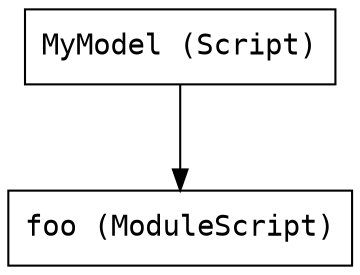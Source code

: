digraph "Example: Sync Instances" {
	graph [
		ranksep = "0.7",
		nodesep = "0.5",
	];
	node [
		fontname = "monospace",
		shape = "record",
	];

	my_model [label = "MyModel (Script)"]
	foo [label = "foo (ModuleScript)"]

	my_model -> foo
}